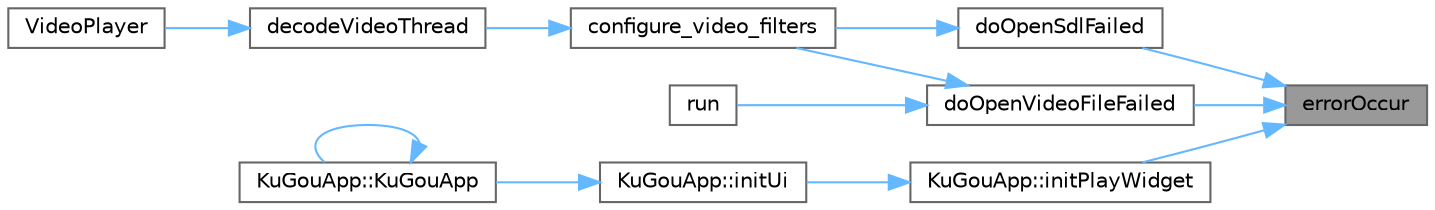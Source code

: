 digraph "errorOccur"
{
 // LATEX_PDF_SIZE
  bgcolor="transparent";
  edge [fontname=Helvetica,fontsize=10,labelfontname=Helvetica,labelfontsize=10];
  node [fontname=Helvetica,fontsize=10,shape=box,height=0.2,width=0.4];
  rankdir="RL";
  Node1 [id="Node000001",label="errorOccur",height=0.2,width=0.4,color="gray40", fillcolor="grey60", style="filled", fontcolor="black",tooltip="错误发生信号"];
  Node1 -> Node2 [id="edge1_Node000001_Node000002",dir="back",color="steelblue1",style="solid",tooltip=" "];
  Node2 [id="Node000002",label="doOpenSdlFailed",height=0.2,width=0.4,color="grey40", fillcolor="white", style="filled",URL="$class_video_player.html#a0ba68b0afb69d9ce73f19e64db5f3636",tooltip="打开 SDL 失败回调"];
  Node2 -> Node3 [id="edge2_Node000002_Node000003",dir="back",color="steelblue1",style="solid",tooltip=" "];
  Node3 [id="Node000003",label="configure_video_filters",height=0.2,width=0.4,color="grey40", fillcolor="white", style="filled",URL="$class_video_player.html#aed20f78ebe0b43d0e204e06be360f606",tooltip="配置视频滤镜"];
  Node3 -> Node4 [id="edge3_Node000003_Node000004",dir="back",color="steelblue1",style="solid",tooltip=" "];
  Node4 [id="Node000004",label="decodeVideoThread",height=0.2,width=0.4,color="grey40", fillcolor="white", style="filled",URL="$class_video_player.html#a3dc80fcbdb85689f912b45f6eb534028",tooltip="视频解码线程函数"];
  Node4 -> Node5 [id="edge4_Node000004_Node000005",dir="back",color="steelblue1",style="solid",tooltip=" "];
  Node5 [id="Node000005",label="VideoPlayer",height=0.2,width=0.4,color="grey40", fillcolor="white", style="filled",URL="$class_video_player.html#a9f13805a2a52cdaa95bd96248941e89b",tooltip="构造函数"];
  Node1 -> Node6 [id="edge5_Node000001_Node000006",dir="back",color="steelblue1",style="solid",tooltip=" "];
  Node6 [id="Node000006",label="doOpenVideoFileFailed",height=0.2,width=0.4,color="grey40", fillcolor="white", style="filled",URL="$class_video_player.html#a5fff8eb62b6d1a16f6b307d4e2bf4f07",tooltip="打开视频文件失败回调"];
  Node6 -> Node3 [id="edge6_Node000006_Node000003",dir="back",color="steelblue1",style="solid",tooltip=" "];
  Node6 -> Node7 [id="edge7_Node000006_Node000007",dir="back",color="steelblue1",style="solid",tooltip=" "];
  Node7 [id="Node000007",label="run",height=0.2,width=0.4,color="grey40", fillcolor="white", style="filled",URL="$class_video_player.html#a13a43e6d814de94978c515cb084873b1",tooltip="读取视频文件线程函数"];
  Node1 -> Node8 [id="edge8_Node000001_Node000008",dir="back",color="steelblue1",style="solid",tooltip=" "];
  Node8 [id="Node000008",label="KuGouApp::initPlayWidget",height=0.2,width=0.4,color="grey40", fillcolor="white", style="filled",URL="$class_ku_gou_app.html#a2e4eb5d5318b90a8bae4d99ea263e8d4",tooltip="初始化播放控件"];
  Node8 -> Node9 [id="edge9_Node000008_Node000009",dir="back",color="steelblue1",style="solid",tooltip=" "];
  Node9 [id="Node000009",label="KuGouApp::initUi",height=0.2,width=0.4,color="grey40", fillcolor="white", style="filled",URL="$class_ku_gou_app.html#afba6e95967cc3eb25fd518f7bde6ec04",tooltip="初始化界面"];
  Node9 -> Node10 [id="edge10_Node000009_Node000010",dir="back",color="steelblue1",style="solid",tooltip=" "];
  Node10 [id="Node000010",label="KuGouApp::KuGouApp",height=0.2,width=0.4,color="grey40", fillcolor="white", style="filled",URL="$class_ku_gou_app.html#af7467d6f774dc85cb961cd95c055f622",tooltip="构造函数"];
  Node10 -> Node10 [id="edge11_Node000010_Node000010",dir="back",color="steelblue1",style="solid",tooltip=" "];
}
